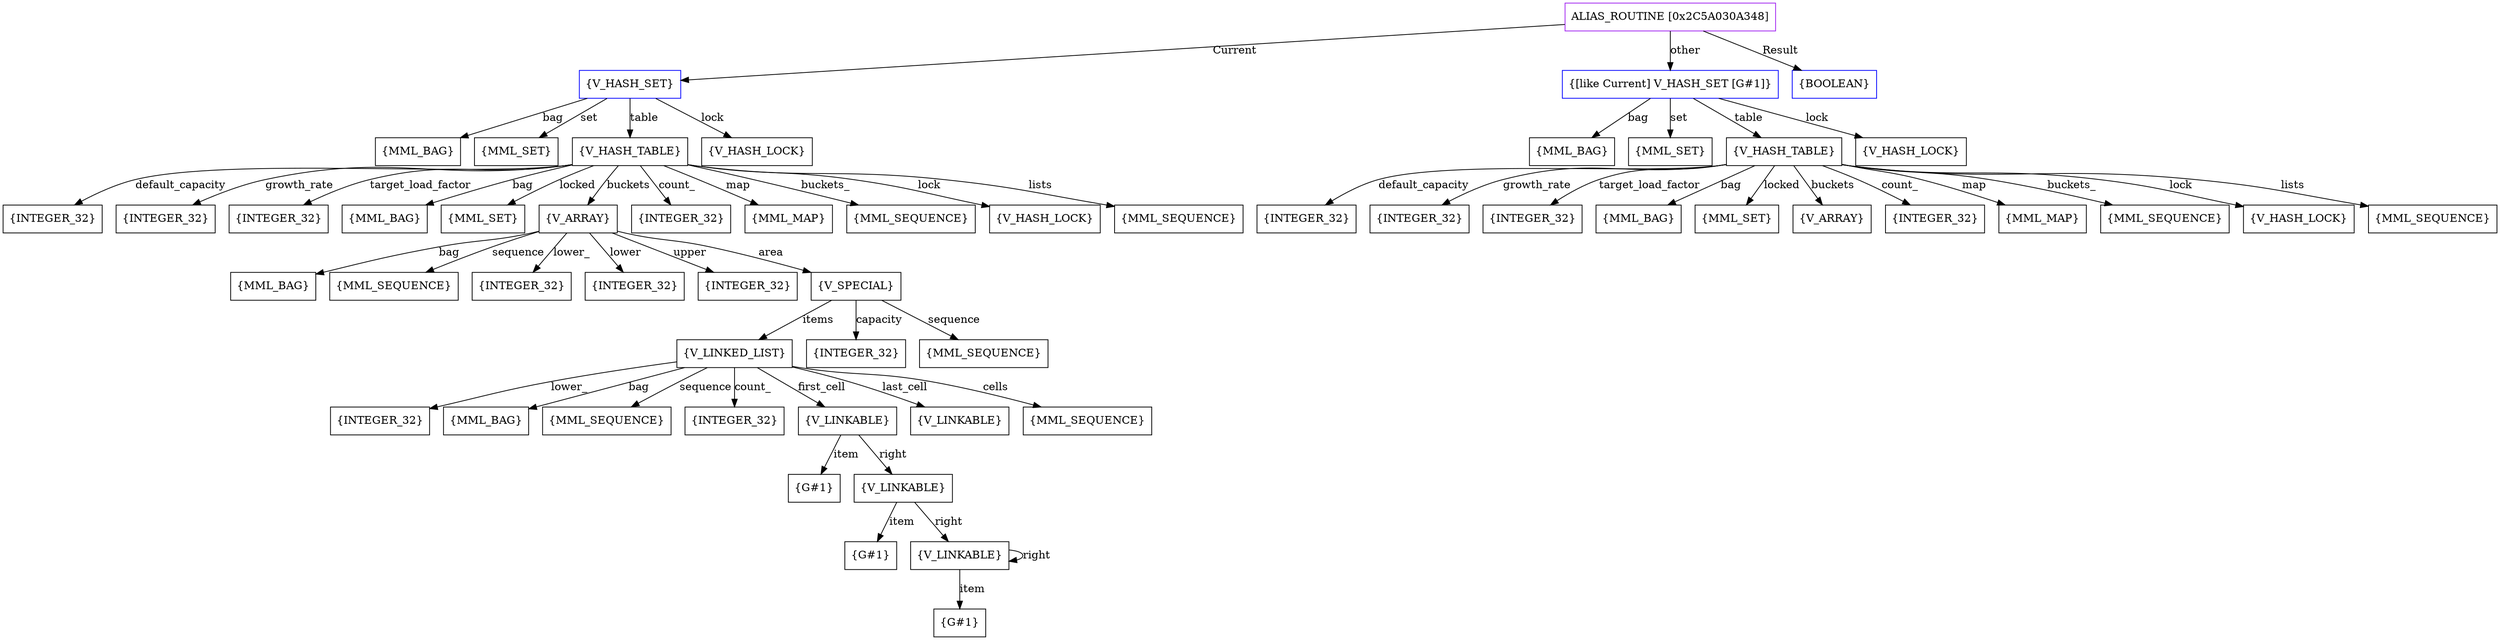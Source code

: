 digraph g {
	node [shape=box]
	b1[color=purple label=<ALIAS_ROUTINE [0x2C5A030A348]>]
	b2[color=blue label=<{V_HASH_SET}>]
	b3[label=<{MML_BAG}>]
	b4[label=<{MML_SET}>]
	b5[label=<{V_HASH_TABLE}>]
	b6[label=<{INTEGER_32}>]
	b7[label=<{INTEGER_32}>]
	b8[label=<{INTEGER_32}>]
	b9[label=<{MML_BAG}>]
	b10[label=<{MML_SET}>]
	b11[label=<{V_ARRAY}>]
	b12[label=<{MML_BAG}>]
	b13[label=<{MML_SEQUENCE}>]
	b14[label=<{INTEGER_32}>]
	b15[label=<{INTEGER_32}>]
	b16[label=<{INTEGER_32}>]
	b17[label=<{V_SPECIAL}>]
	b18[label=<{V_LINKED_LIST}>]
	b19[label=<{INTEGER_32}>]
	b20[label=<{MML_BAG}>]
	b21[label=<{MML_SEQUENCE}>]
	b22[label=<{INTEGER_32}>]
	b23[label=<{V_LINKABLE}>]
	b24[label=<{G#1}>]
	b25[label=<{V_LINKABLE}>]
	b26[label=<{G#1}>]
	b27[label=<{V_LINKABLE}>]
	b28[label=<{G#1}>]
	b29[label=<{V_LINKABLE}>]
	b30[label=<{MML_SEQUENCE}>]
	b31[label=<{INTEGER_32}>]
	b32[label=<{MML_SEQUENCE}>]
	b33[label=<{INTEGER_32}>]
	b34[label=<{MML_MAP}>]
	b35[label=<{MML_SEQUENCE}>]
	b36[label=<{V_HASH_LOCK}>]
	b37[label=<{MML_SEQUENCE}>]
	b38[label=<{V_HASH_LOCK}>]
	b39[color=blue label=<{[like Current] V_HASH_SET [G#1]}>]
	b40[label=<{MML_BAG}>]
	b41[label=<{MML_SET}>]
	b42[label=<{V_HASH_TABLE}>]
	b43[label=<{INTEGER_32}>]
	b44[label=<{INTEGER_32}>]
	b45[label=<{INTEGER_32}>]
	b46[label=<{MML_BAG}>]
	b47[label=<{MML_SET}>]
	b48[label=<{V_ARRAY}>]
	b49[label=<{INTEGER_32}>]
	b50[label=<{MML_MAP}>]
	b51[label=<{MML_SEQUENCE}>]
	b52[label=<{V_HASH_LOCK}>]
	b53[label=<{MML_SEQUENCE}>]
	b54[label=<{V_HASH_LOCK}>]
	b55[color=blue label=<{BOOLEAN}>]
	b1->b2[label=<Current>]
	b2->b3[label=<bag>]
	b2->b4[label=<set>]
	b2->b5[label=<table>]
	b5->b6[label=<default_capacity>]
	b5->b7[label=<growth_rate>]
	b5->b8[label=<target_load_factor>]
	b5->b9[label=<bag>]
	b5->b10[label=<locked>]
	b5->b11[label=<buckets>]
	b11->b12[label=<bag>]
	b11->b13[label=<sequence>]
	b11->b14[label=<lower_>]
	b11->b15[label=<lower>]
	b11->b16[label=<upper>]
	b11->b17[label=<area>]
	b17->b18[label=<items>]
	b18->b19[label=<lower_>]
	b18->b20[label=<bag>]
	b18->b21[label=<sequence>]
	b18->b22[label=<count_>]
	b18->b23[label=<first_cell>]
	b23->b24[label=<item>]
	b23->b25[label=<right>]
	b25->b26[label=<item>]
	b25->b27[label=<right>]
	b27->b28[label=<item>]
	b27->b27[label=<right>]
	b18->b29[label=<last_cell>]
	b18->b30[label=<cells>]
	b17->b31[label=<capacity>]
	b17->b32[label=<sequence>]
	b5->b33[label=<count_>]
	b5->b34[label=<map>]
	b5->b35[label=<buckets_>]
	b5->b36[label=<lock>]
	b5->b37[label=<lists>]
	b2->b38[label=<lock>]
	b1->b39[label=<other>]
	b39->b40[label=<bag>]
	b39->b41[label=<set>]
	b39->b42[label=<table>]
	b42->b43[label=<default_capacity>]
	b42->b44[label=<growth_rate>]
	b42->b45[label=<target_load_factor>]
	b42->b46[label=<bag>]
	b42->b47[label=<locked>]
	b42->b48[label=<buckets>]
	b42->b49[label=<count_>]
	b42->b50[label=<map>]
	b42->b51[label=<buckets_>]
	b42->b52[label=<lock>]
	b42->b53[label=<lists>]
	b39->b54[label=<lock>]
	b1->b55[label=<Result>]
}
